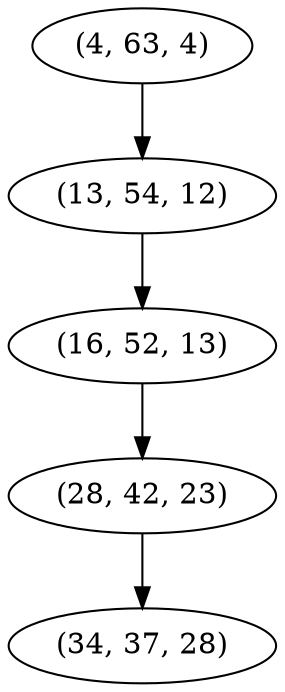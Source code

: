 digraph tree {
    "(4, 63, 4)";
    "(13, 54, 12)";
    "(16, 52, 13)";
    "(28, 42, 23)";
    "(34, 37, 28)";
    "(4, 63, 4)" -> "(13, 54, 12)";
    "(13, 54, 12)" -> "(16, 52, 13)";
    "(16, 52, 13)" -> "(28, 42, 23)";
    "(28, 42, 23)" -> "(34, 37, 28)";
}
